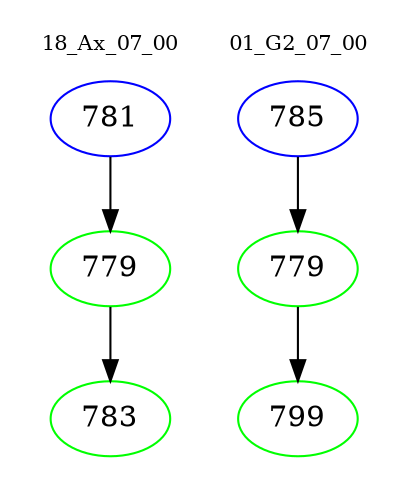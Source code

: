 digraph{
subgraph cluster_0 {
color = white
label = "18_Ax_07_00";
fontsize=10;
T0_781 [label="781", color="blue"]
T0_781 -> T0_779 [color="black"]
T0_779 [label="779", color="green"]
T0_779 -> T0_783 [color="black"]
T0_783 [label="783", color="green"]
}
subgraph cluster_1 {
color = white
label = "01_G2_07_00";
fontsize=10;
T1_785 [label="785", color="blue"]
T1_785 -> T1_779 [color="black"]
T1_779 [label="779", color="green"]
T1_779 -> T1_799 [color="black"]
T1_799 [label="799", color="green"]
}
}
